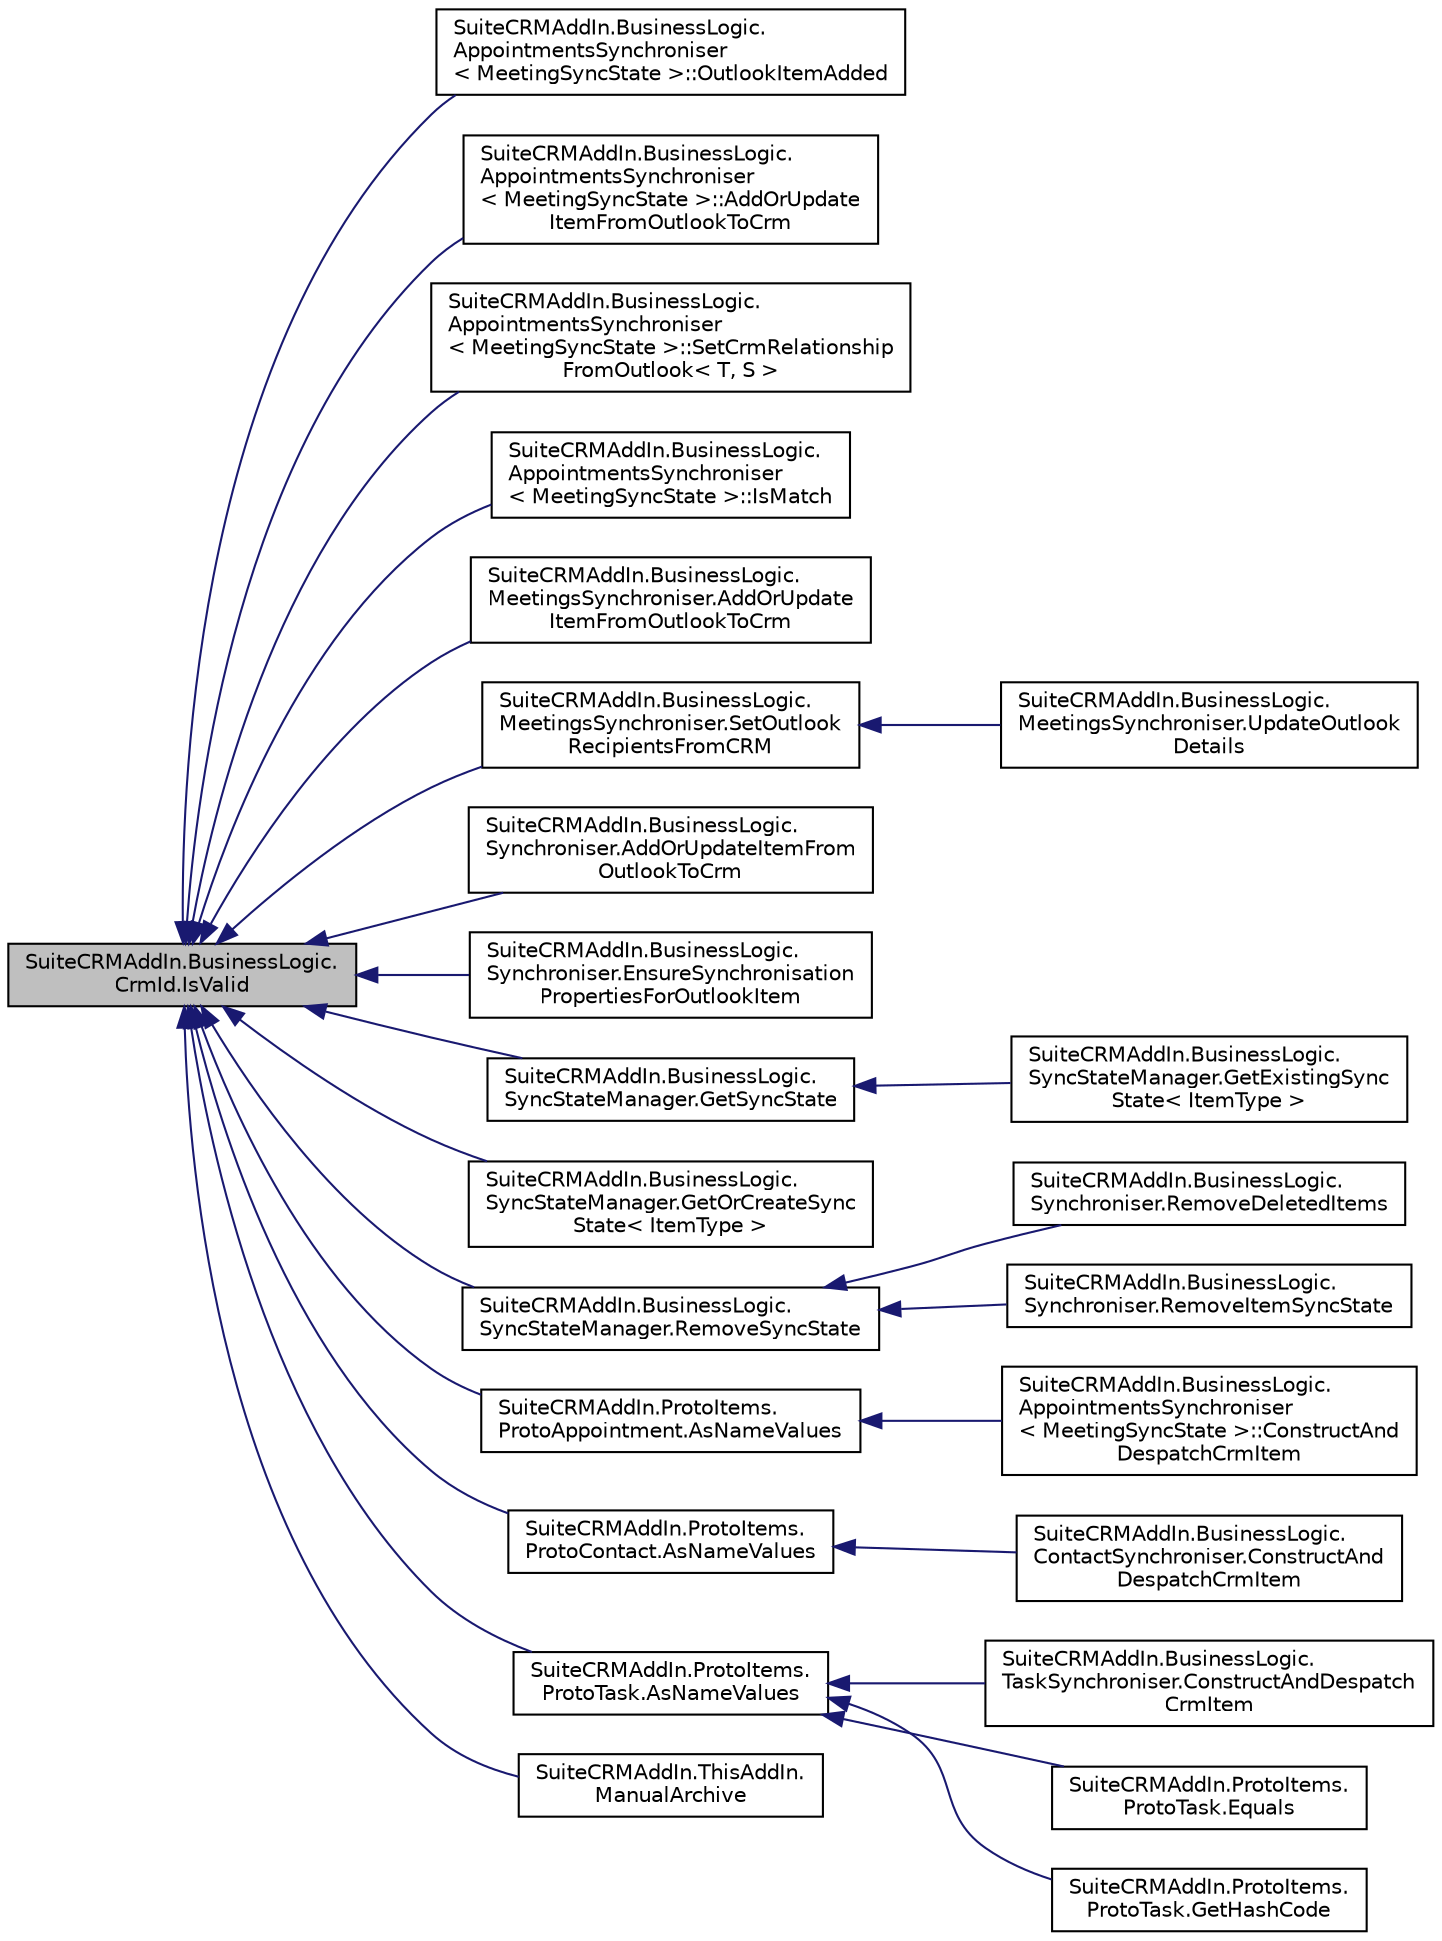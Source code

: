 digraph "SuiteCRMAddIn.BusinessLogic.CrmId.IsValid"
{
  edge [fontname="Helvetica",fontsize="10",labelfontname="Helvetica",labelfontsize="10"];
  node [fontname="Helvetica",fontsize="10",shape=record];
  rankdir="LR";
  Node69 [label="SuiteCRMAddIn.BusinessLogic.\lCrmId.IsValid",height=0.2,width=0.4,color="black", fillcolor="grey75", style="filled", fontcolor="black"];
  Node69 -> Node70 [dir="back",color="midnightblue",fontsize="10",style="solid",fontname="Helvetica"];
  Node70 [label="SuiteCRMAddIn.BusinessLogic.\lAppointmentsSynchroniser\l\< MeetingSyncState \>::OutlookItemAdded",height=0.2,width=0.4,color="black", fillcolor="white", style="filled",URL="$class_suite_c_r_m_add_in_1_1_business_logic_1_1_appointments_synchroniser.html#a03775a168642875a2b2beddea2b53e07",tooltip="#2246: Discriminate between calls and meetings when adding and updating. "];
  Node69 -> Node71 [dir="back",color="midnightblue",fontsize="10",style="solid",fontname="Helvetica"];
  Node71 [label="SuiteCRMAddIn.BusinessLogic.\lAppointmentsSynchroniser\l\< MeetingSyncState \>::AddOrUpdate\lItemFromOutlookToCrm",height=0.2,width=0.4,color="black", fillcolor="white", style="filled",URL="$class_suite_c_r_m_add_in_1_1_business_logic_1_1_appointments_synchroniser.html#aa990e13a654a72d865babd6be6eba8b2",tooltip="Add the item implied by this SyncState, which may not exist in CRM, to CRM. "];
  Node69 -> Node72 [dir="back",color="midnightblue",fontsize="10",style="solid",fontname="Helvetica"];
  Node72 [label="SuiteCRMAddIn.BusinessLogic.\lAppointmentsSynchroniser\l\< MeetingSyncState \>::SetCrmRelationship\lFromOutlook\< T, S \>",height=0.2,width=0.4,color="black", fillcolor="white", style="filled",URL="$class_suite_c_r_m_add_in_1_1_business_logic_1_1_appointments_synchroniser.html#ae3becf9baf893213a817aa0d979cbb8b",tooltip="Sets up a CRM relationship to mimic an Outlook relationship "];
  Node69 -> Node73 [dir="back",color="midnightblue",fontsize="10",style="solid",fontname="Helvetica"];
  Node73 [label="SuiteCRMAddIn.BusinessLogic.\lAppointmentsSynchroniser\l\< MeetingSyncState \>::IsMatch",height=0.2,width=0.4,color="black", fillcolor="white", style="filled",URL="$class_suite_c_r_m_add_in_1_1_business_logic_1_1_appointments_synchroniser.html#a5f0a46a834e3d2ca854dcc42265ce4ee"];
  Node69 -> Node74 [dir="back",color="midnightblue",fontsize="10",style="solid",fontname="Helvetica"];
  Node74 [label="SuiteCRMAddIn.BusinessLogic.\lMeetingsSynchroniser.AddOrUpdate\lItemFromOutlookToCrm",height=0.2,width=0.4,color="black", fillcolor="white", style="filled",URL="$class_suite_c_r_m_add_in_1_1_business_logic_1_1_meetings_synchroniser.html#a4ed69e8713f70999fdc3514d6cf03a8f"];
  Node69 -> Node75 [dir="back",color="midnightblue",fontsize="10",style="solid",fontname="Helvetica"];
  Node75 [label="SuiteCRMAddIn.BusinessLogic.\lMeetingsSynchroniser.SetOutlook\lRecipientsFromCRM",height=0.2,width=0.4,color="black", fillcolor="white", style="filled",URL="$class_suite_c_r_m_add_in_1_1_business_logic_1_1_meetings_synchroniser.html#a2d11d345708fd85c9eabc30f862b8238",tooltip="Set up the recipients of the appointment represented by this olItem from this crmItem. "];
  Node75 -> Node76 [dir="back",color="midnightblue",fontsize="10",style="solid",fontname="Helvetica"];
  Node76 [label="SuiteCRMAddIn.BusinessLogic.\lMeetingsSynchroniser.UpdateOutlook\lDetails",height=0.2,width=0.4,color="black", fillcolor="white", style="filled",URL="$class_suite_c_r_m_add_in_1_1_business_logic_1_1_meetings_synchroniser.html#a8f0c99c95424ef0b2514bd3dfccda977"];
  Node69 -> Node77 [dir="back",color="midnightblue",fontsize="10",style="solid",fontname="Helvetica"];
  Node77 [label="SuiteCRMAddIn.BusinessLogic.\lSynchroniser.AddOrUpdateItemFrom\lOutlookToCrm",height=0.2,width=0.4,color="black", fillcolor="white", style="filled",URL="$class_suite_c_r_m_add_in_1_1_business_logic_1_1_synchroniser.html#a4d2408df659e4a9e60d08c22ef9843b7",tooltip="Add the item implied by this SyncState, which may not exist in CRM, to CRM. "];
  Node69 -> Node78 [dir="back",color="midnightblue",fontsize="10",style="solid",fontname="Helvetica"];
  Node78 [label="SuiteCRMAddIn.BusinessLogic.\lSynchroniser.EnsureSynchronisation\lPropertiesForOutlookItem",height=0.2,width=0.4,color="black", fillcolor="white", style="filled",URL="$class_suite_c_r_m_add_in_1_1_business_logic_1_1_synchroniser.html#a2a3bba05bc1eaf3c7d0aa367748fa4fa",tooltip="Every Outlook item which is to be synchronised must have a property SOModifiedDate, a property SType, and a property SEntryId, referencing respectively the last time it was modified, the type of CRM item it is to be synchronised with, and the id of the CRM item it is to be synchronised with. "];
  Node69 -> Node79 [dir="back",color="midnightblue",fontsize="10",style="solid",fontname="Helvetica"];
  Node79 [label="SuiteCRMAddIn.BusinessLogic.\lSyncStateManager.GetSyncState",height=0.2,width=0.4,color="black", fillcolor="white", style="filled",URL="$class_suite_c_r_m_add_in_1_1_business_logic_1_1_sync_state_manager.html#aa152185aacd9f3571a2028ef340d94ca",tooltip="Get the existing sync state for this item, if it exists and is of the appropriate type..."];
  Node79 -> Node80 [dir="back",color="midnightblue",fontsize="10",style="solid",fontname="Helvetica"];
  Node80 [label="SuiteCRMAddIn.BusinessLogic.\lSyncStateManager.GetExistingSync\lState\< ItemType \>",height=0.2,width=0.4,color="black", fillcolor="white", style="filled",URL="$class_suite_c_r_m_add_in_1_1_business_logic_1_1_sync_state_manager.html#a629ae7d1e665b0c64084efc096f0ef43",tooltip="Get the existing sync state for this item, if it exists and is of the appropriate type..."];
  Node69 -> Node81 [dir="back",color="midnightblue",fontsize="10",style="solid",fontname="Helvetica"];
  Node81 [label="SuiteCRMAddIn.BusinessLogic.\lSyncStateManager.GetOrCreateSync\lState\< ItemType \>",height=0.2,width=0.4,color="black", fillcolor="white", style="filled",URL="$class_suite_c_r_m_add_in_1_1_business_logic_1_1_sync_state_manager.html#aea75c5d53ef5e3ee4640b5be8396e033",tooltip="Get a sync state for this item, creating it if necessary. "];
  Node69 -> Node82 [dir="back",color="midnightblue",fontsize="10",style="solid",fontname="Helvetica"];
  Node82 [label="SuiteCRMAddIn.BusinessLogic.\lSyncStateManager.RemoveSyncState",height=0.2,width=0.4,color="black", fillcolor="white", style="filled",URL="$class_suite_c_r_m_add_in_1_1_business_logic_1_1_sync_state_manager.html#ab822ec09626e62fba91fe67405875c4b",tooltip="Remove all references to this sync state, if I hold any. "];
  Node82 -> Node83 [dir="back",color="midnightblue",fontsize="10",style="solid",fontname="Helvetica"];
  Node83 [label="SuiteCRMAddIn.BusinessLogic.\lSynchroniser.RemoveDeletedItems",height=0.2,width=0.4,color="black", fillcolor="white", style="filled",URL="$class_suite_c_r_m_add_in_1_1_business_logic_1_1_synchroniser.html#a57e4fb41a00d48f5ef683b694763473b",tooltip="Deal, in CRM, with items deleted in Outlook. "];
  Node82 -> Node84 [dir="back",color="midnightblue",fontsize="10",style="solid",fontname="Helvetica"];
  Node84 [label="SuiteCRMAddIn.BusinessLogic.\lSynchroniser.RemoveItemSyncState",height=0.2,width=0.4,color="black", fillcolor="white", style="filled",URL="$class_suite_c_r_m_add_in_1_1_business_logic_1_1_synchroniser.html#a2558c30177602138a43c9654c26f912d",tooltip="Remove an item from ItemsSyncState. "];
  Node69 -> Node85 [dir="back",color="midnightblue",fontsize="10",style="solid",fontname="Helvetica"];
  Node85 [label="SuiteCRMAddIn.ProtoItems.\lProtoAppointment.AsNameValues",height=0.2,width=0.4,color="black", fillcolor="white", style="filled",URL="$class_suite_c_r_m_add_in_1_1_proto_items_1_1_proto_appointment.html#ab6a57975ca40b994b09d7f6ca08249d2",tooltip="AsNameValues is used in transmission to CRM as well as for comparison, so it should NOT access our ca..."];
  Node85 -> Node86 [dir="back",color="midnightblue",fontsize="10",style="solid",fontname="Helvetica"];
  Node86 [label="SuiteCRMAddIn.BusinessLogic.\lAppointmentsSynchroniser\l\< MeetingSyncState \>::ConstructAnd\lDespatchCrmItem",height=0.2,width=0.4,color="black", fillcolor="white", style="filled",URL="$class_suite_c_r_m_add_in_1_1_business_logic_1_1_appointments_synchroniser.html#a86726cd3a49be75df41c90fad6adf129",tooltip="Construct a JSON packet representing the Outlook item of this sync state, and despatch it to CRM..."];
  Node69 -> Node87 [dir="back",color="midnightblue",fontsize="10",style="solid",fontname="Helvetica"];
  Node87 [label="SuiteCRMAddIn.ProtoItems.\lProtoContact.AsNameValues",height=0.2,width=0.4,color="black", fillcolor="white", style="filled",URL="$class_suite_c_r_m_add_in_1_1_proto_items_1_1_proto_contact.html#a77aa596a0cd78986f7d88b8dc6b1f025"];
  Node87 -> Node88 [dir="back",color="midnightblue",fontsize="10",style="solid",fontname="Helvetica"];
  Node88 [label="SuiteCRMAddIn.BusinessLogic.\lContactSynchroniser.ConstructAnd\lDespatchCrmItem",height=0.2,width=0.4,color="black", fillcolor="white", style="filled",URL="$class_suite_c_r_m_add_in_1_1_business_logic_1_1_contact_synchroniser.html#a2cb7f84b824dca5501fb81201fc953a5",tooltip="Construct a JSON packet representing the Outlook item of this sync state, and despatch it to CRM..."];
  Node69 -> Node89 [dir="back",color="midnightblue",fontsize="10",style="solid",fontname="Helvetica"];
  Node89 [label="SuiteCRMAddIn.ProtoItems.\lProtoTask.AsNameValues",height=0.2,width=0.4,color="black", fillcolor="white", style="filled",URL="$class_suite_c_r_m_add_in_1_1_proto_items_1_1_proto_task.html#a6c51bb46d6096970a17edbd0857e7fac",tooltip="Construct a name value list (to be serialised as JSON) representing this task. "];
  Node89 -> Node90 [dir="back",color="midnightblue",fontsize="10",style="solid",fontname="Helvetica"];
  Node90 [label="SuiteCRMAddIn.BusinessLogic.\lTaskSynchroniser.ConstructAndDespatch\lCrmItem",height=0.2,width=0.4,color="black", fillcolor="white", style="filled",URL="$class_suite_c_r_m_add_in_1_1_business_logic_1_1_task_synchroniser.html#ad265cd4e1c475793236468325a43f1e4",tooltip="Construct a JSON packet representing the Outlook item of this sync state, and despatch it to CRM..."];
  Node89 -> Node91 [dir="back",color="midnightblue",fontsize="10",style="solid",fontname="Helvetica"];
  Node91 [label="SuiteCRMAddIn.ProtoItems.\lProtoTask.Equals",height=0.2,width=0.4,color="black", fillcolor="white", style="filled",URL="$class_suite_c_r_m_add_in_1_1_proto_items_1_1_proto_task.html#a2b1bdedb419b72c23c54796b65c7b0e6",tooltip="True if other is also a ProtoTask I have identically the same content as other. "];
  Node89 -> Node92 [dir="back",color="midnightblue",fontsize="10",style="solid",fontname="Helvetica"];
  Node92 [label="SuiteCRMAddIn.ProtoItems.\lProtoTask.GetHashCode",height=0.2,width=0.4,color="black", fillcolor="white", style="filled",URL="$class_suite_c_r_m_add_in_1_1_proto_items_1_1_proto_task.html#ae0cfb00032214ff9e0b3a8280e3b93bf",tooltip="I&#39;m very like a dictionary constructed from my names/values, but not quite. "];
  Node69 -> Node93 [dir="back",color="midnightblue",fontsize="10",style="solid",fontname="Helvetica"];
  Node93 [label="SuiteCRMAddIn.ThisAddIn.\lManualArchive",height=0.2,width=0.4,color="black", fillcolor="white", style="filled",URL="$class_suite_c_r_m_add_in_1_1_this_add_in.html#a3d3136423943e3e4f71d3ea2b1062147"];
}
